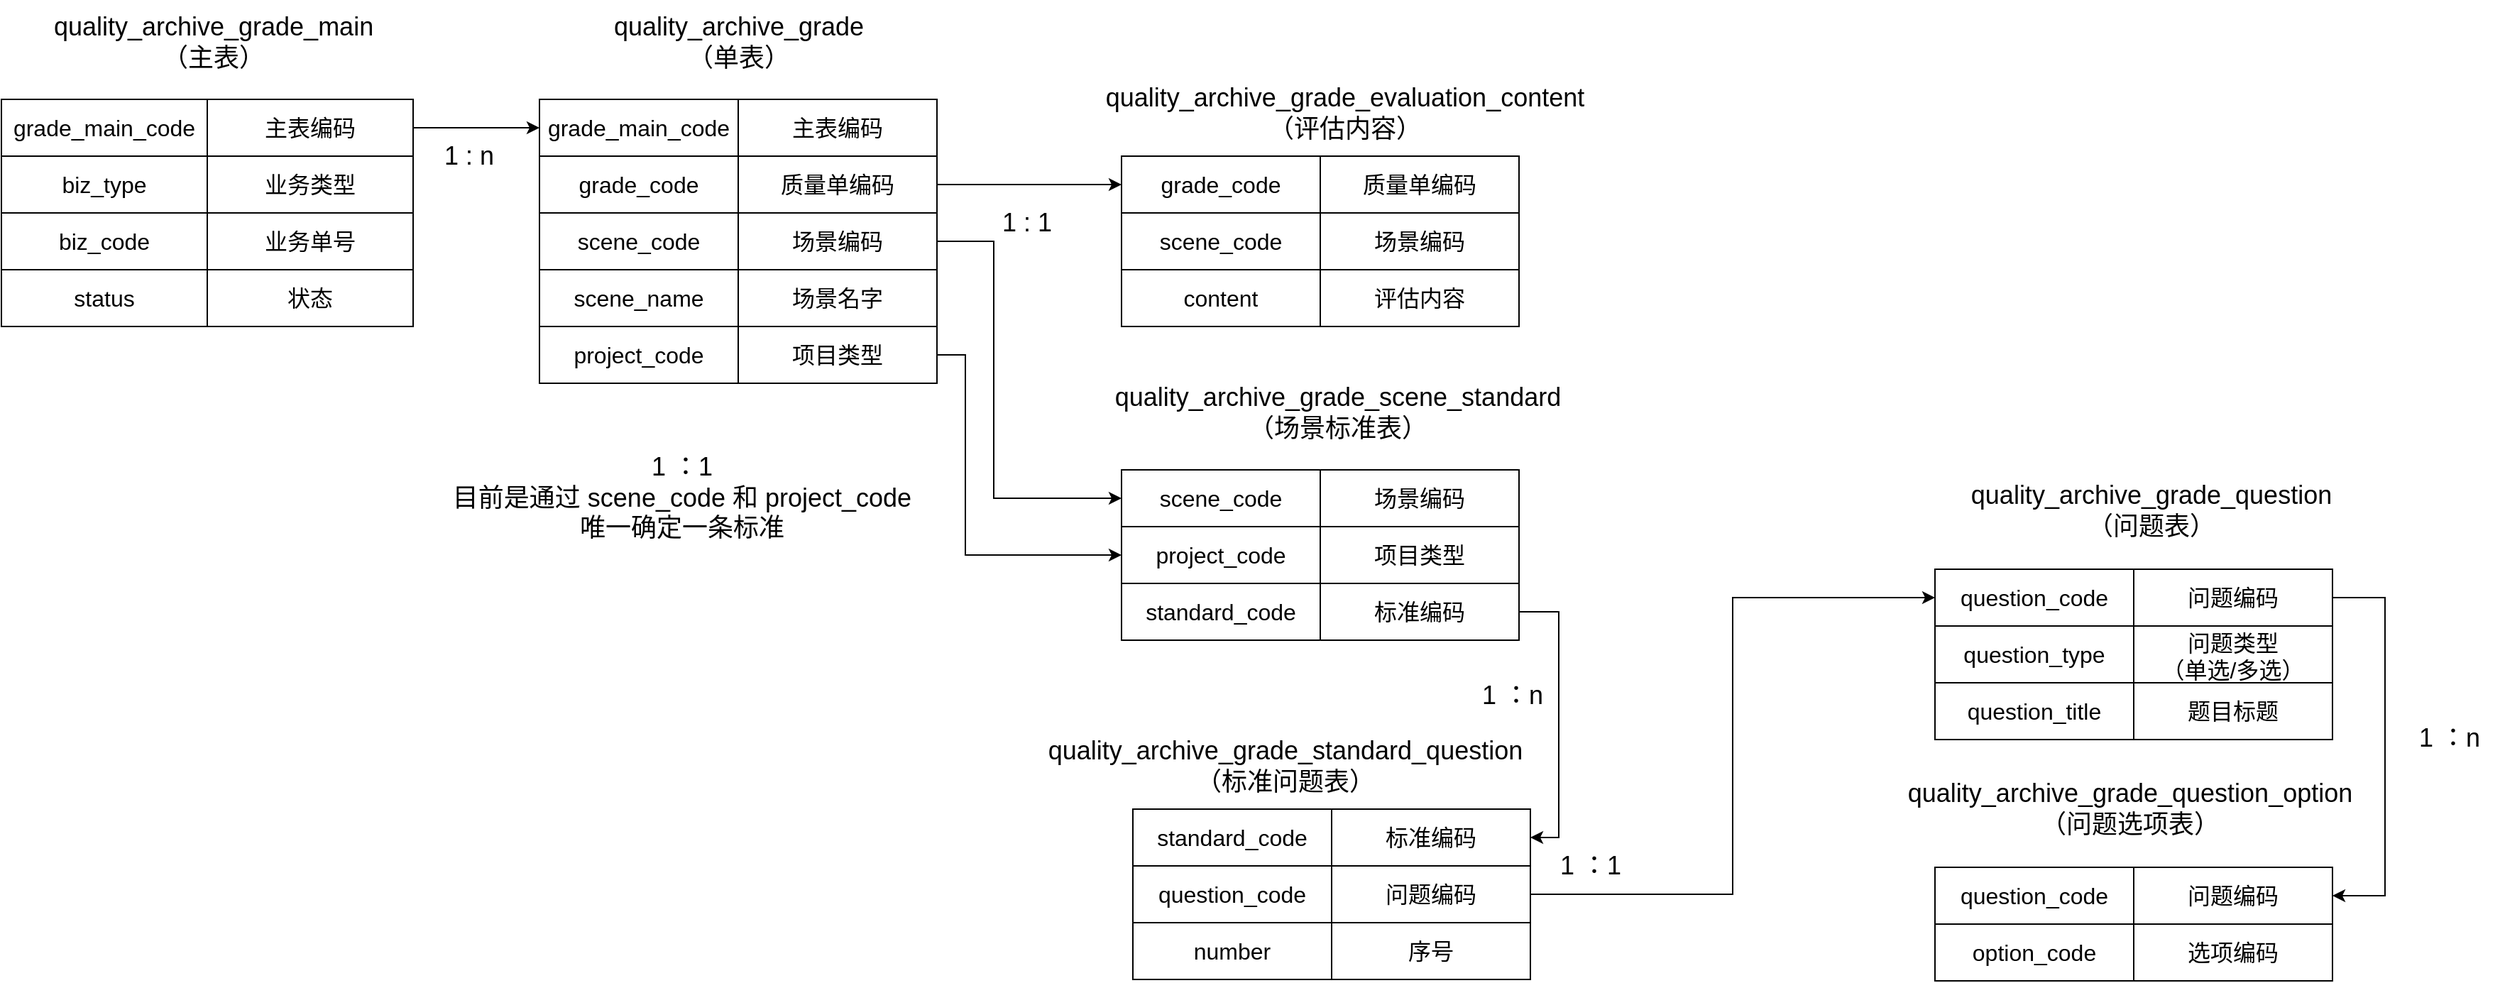 <mxfile version="20.8.10" type="device"><diagram name="第 1 页" id="AKcR3focWjcVz_Kt-19M"><mxGraphModel dx="1434" dy="854" grid="1" gridSize="10" guides="1" tooltips="1" connect="1" arrows="1" fold="1" page="1" pageScale="1" pageWidth="48000" pageHeight="36000" math="0" shadow="0"><root><mxCell id="0"/><mxCell id="1" parent="0"/><mxCell id="eqbwW1ZDuN7rQGGYRIet-16" value="" style="shape=table;startSize=0;container=1;collapsible=0;childLayout=tableLayout;fontSize=16;" parent="1" vertex="1"><mxGeometry x="141" y="340" width="290" height="160" as="geometry"/></mxCell><mxCell id="eqbwW1ZDuN7rQGGYRIet-44" style="shape=tableRow;horizontal=0;startSize=0;swimlaneHead=0;swimlaneBody=0;strokeColor=inherit;top=0;left=0;bottom=0;right=0;collapsible=0;dropTarget=0;fillColor=none;points=[[0,0.5],[1,0.5]];portConstraint=eastwest;fontSize=16;" parent="eqbwW1ZDuN7rQGGYRIet-16" vertex="1"><mxGeometry width="290" height="40" as="geometry"/></mxCell><mxCell id="eqbwW1ZDuN7rQGGYRIet-45" value="grade_main_code" style="shape=partialRectangle;html=1;whiteSpace=wrap;connectable=0;strokeColor=inherit;overflow=hidden;fillColor=none;top=0;left=0;bottom=0;right=0;pointerEvents=1;fontSize=16;" parent="eqbwW1ZDuN7rQGGYRIet-44" vertex="1"><mxGeometry width="145" height="40" as="geometry"><mxRectangle width="145" height="40" as="alternateBounds"/></mxGeometry></mxCell><mxCell id="eqbwW1ZDuN7rQGGYRIet-46" value="主表编码" style="shape=partialRectangle;html=1;whiteSpace=wrap;connectable=0;strokeColor=inherit;overflow=hidden;fillColor=none;top=0;left=0;bottom=0;right=0;pointerEvents=1;fontSize=16;" parent="eqbwW1ZDuN7rQGGYRIet-44" vertex="1"><mxGeometry x="145" width="145" height="40" as="geometry"><mxRectangle width="145" height="40" as="alternateBounds"/></mxGeometry></mxCell><mxCell id="eqbwW1ZDuN7rQGGYRIet-17" value="" style="shape=tableRow;horizontal=0;startSize=0;swimlaneHead=0;swimlaneBody=0;strokeColor=inherit;top=0;left=0;bottom=0;right=0;collapsible=0;dropTarget=0;fillColor=none;points=[[0,0.5],[1,0.5]];portConstraint=eastwest;fontSize=16;" parent="eqbwW1ZDuN7rQGGYRIet-16" vertex="1"><mxGeometry y="40" width="290" height="40" as="geometry"/></mxCell><mxCell id="eqbwW1ZDuN7rQGGYRIet-18" value="biz_type" style="shape=partialRectangle;html=1;whiteSpace=wrap;connectable=0;strokeColor=inherit;overflow=hidden;fillColor=none;top=0;left=0;bottom=0;right=0;pointerEvents=1;fontSize=16;" parent="eqbwW1ZDuN7rQGGYRIet-17" vertex="1"><mxGeometry width="145" height="40" as="geometry"><mxRectangle width="145" height="40" as="alternateBounds"/></mxGeometry></mxCell><mxCell id="eqbwW1ZDuN7rQGGYRIet-19" value="业务类型" style="shape=partialRectangle;html=1;whiteSpace=wrap;connectable=0;strokeColor=inherit;overflow=hidden;fillColor=none;top=0;left=0;bottom=0;right=0;pointerEvents=1;fontSize=16;" parent="eqbwW1ZDuN7rQGGYRIet-17" vertex="1"><mxGeometry x="145" width="145" height="40" as="geometry"><mxRectangle width="145" height="40" as="alternateBounds"/></mxGeometry></mxCell><mxCell id="eqbwW1ZDuN7rQGGYRIet-21" value="" style="shape=tableRow;horizontal=0;startSize=0;swimlaneHead=0;swimlaneBody=0;strokeColor=inherit;top=0;left=0;bottom=0;right=0;collapsible=0;dropTarget=0;fillColor=none;points=[[0,0.5],[1,0.5]];portConstraint=eastwest;fontSize=16;" parent="eqbwW1ZDuN7rQGGYRIet-16" vertex="1"><mxGeometry y="80" width="290" height="40" as="geometry"/></mxCell><mxCell id="eqbwW1ZDuN7rQGGYRIet-22" value="biz_code" style="shape=partialRectangle;html=1;whiteSpace=wrap;connectable=0;strokeColor=inherit;overflow=hidden;fillColor=none;top=0;left=0;bottom=0;right=0;pointerEvents=1;fontSize=16;" parent="eqbwW1ZDuN7rQGGYRIet-21" vertex="1"><mxGeometry width="145" height="40" as="geometry"><mxRectangle width="145" height="40" as="alternateBounds"/></mxGeometry></mxCell><mxCell id="eqbwW1ZDuN7rQGGYRIet-23" value="业务单号" style="shape=partialRectangle;html=1;whiteSpace=wrap;connectable=0;strokeColor=inherit;overflow=hidden;fillColor=none;top=0;left=0;bottom=0;right=0;pointerEvents=1;fontSize=16;" parent="eqbwW1ZDuN7rQGGYRIet-21" vertex="1"><mxGeometry x="145" width="145" height="40" as="geometry"><mxRectangle width="145" height="40" as="alternateBounds"/></mxGeometry></mxCell><mxCell id="jyqsg-wI0JkYc8SH5FVf-1" style="shape=tableRow;horizontal=0;startSize=0;swimlaneHead=0;swimlaneBody=0;strokeColor=inherit;top=0;left=0;bottom=0;right=0;collapsible=0;dropTarget=0;fillColor=none;points=[[0,0.5],[1,0.5]];portConstraint=eastwest;fontSize=16;" parent="eqbwW1ZDuN7rQGGYRIet-16" vertex="1"><mxGeometry y="120" width="290" height="40" as="geometry"/></mxCell><mxCell id="jyqsg-wI0JkYc8SH5FVf-2" value="status" style="shape=partialRectangle;html=1;whiteSpace=wrap;connectable=0;strokeColor=inherit;overflow=hidden;fillColor=none;top=0;left=0;bottom=0;right=0;pointerEvents=1;fontSize=16;" parent="jyqsg-wI0JkYc8SH5FVf-1" vertex="1"><mxGeometry width="145" height="40" as="geometry"><mxRectangle width="145" height="40" as="alternateBounds"/></mxGeometry></mxCell><mxCell id="jyqsg-wI0JkYc8SH5FVf-3" value="状态" style="shape=partialRectangle;html=1;whiteSpace=wrap;connectable=0;strokeColor=inherit;overflow=hidden;fillColor=none;top=0;left=0;bottom=0;right=0;pointerEvents=1;fontSize=16;" parent="jyqsg-wI0JkYc8SH5FVf-1" vertex="1"><mxGeometry x="145" width="145" height="40" as="geometry"><mxRectangle width="145" height="40" as="alternateBounds"/></mxGeometry></mxCell><mxCell id="eqbwW1ZDuN7rQGGYRIet-29" value="&lt;font style=&quot;font-size: 18px;&quot;&gt;quality_archive_grade_main&lt;br&gt;（主表）&lt;/font&gt;" style="text;html=1;align=center;verticalAlign=middle;resizable=0;points=[];autosize=1;strokeColor=none;fillColor=none;" parent="1" vertex="1"><mxGeometry x="165" y="270" width="250" height="60" as="geometry"/></mxCell><mxCell id="eqbwW1ZDuN7rQGGYRIet-30" value="" style="shape=table;startSize=0;container=1;collapsible=0;childLayout=tableLayout;fontSize=16;" parent="1" vertex="1"><mxGeometry x="520" y="340" width="280" height="200" as="geometry"/></mxCell><mxCell id="eqbwW1ZDuN7rQGGYRIet-41" style="shape=tableRow;horizontal=0;startSize=0;swimlaneHead=0;swimlaneBody=0;strokeColor=inherit;top=0;left=0;bottom=0;right=0;collapsible=0;dropTarget=0;fillColor=none;points=[[0,0.5],[1,0.5]];portConstraint=eastwest;fontSize=16;" parent="eqbwW1ZDuN7rQGGYRIet-30" vertex="1"><mxGeometry width="280" height="40" as="geometry"/></mxCell><mxCell id="eqbwW1ZDuN7rQGGYRIet-42" value="grade_main_code" style="shape=partialRectangle;html=1;whiteSpace=wrap;connectable=0;strokeColor=inherit;overflow=hidden;fillColor=none;top=0;left=0;bottom=0;right=0;pointerEvents=1;fontSize=16;" parent="eqbwW1ZDuN7rQGGYRIet-41" vertex="1"><mxGeometry width="140" height="40" as="geometry"><mxRectangle width="140" height="40" as="alternateBounds"/></mxGeometry></mxCell><mxCell id="eqbwW1ZDuN7rQGGYRIet-43" value="主表编码" style="shape=partialRectangle;html=1;whiteSpace=wrap;connectable=0;strokeColor=inherit;overflow=hidden;fillColor=none;top=0;left=0;bottom=0;right=0;pointerEvents=1;fontSize=16;" parent="eqbwW1ZDuN7rQGGYRIet-41" vertex="1"><mxGeometry x="140" width="140" height="40" as="geometry"><mxRectangle width="140" height="40" as="alternateBounds"/></mxGeometry></mxCell><mxCell id="eqbwW1ZDuN7rQGGYRIet-62" style="shape=tableRow;horizontal=0;startSize=0;swimlaneHead=0;swimlaneBody=0;strokeColor=inherit;top=0;left=0;bottom=0;right=0;collapsible=0;dropTarget=0;fillColor=none;points=[[0,0.5],[1,0.5]];portConstraint=eastwest;fontSize=16;" parent="eqbwW1ZDuN7rQGGYRIet-30" vertex="1"><mxGeometry y="40" width="280" height="40" as="geometry"/></mxCell><mxCell id="eqbwW1ZDuN7rQGGYRIet-63" value="grade_code" style="shape=partialRectangle;html=1;whiteSpace=wrap;connectable=0;strokeColor=inherit;overflow=hidden;fillColor=none;top=0;left=0;bottom=0;right=0;pointerEvents=1;fontSize=16;" parent="eqbwW1ZDuN7rQGGYRIet-62" vertex="1"><mxGeometry width="140" height="40" as="geometry"><mxRectangle width="140" height="40" as="alternateBounds"/></mxGeometry></mxCell><mxCell id="eqbwW1ZDuN7rQGGYRIet-64" value="质量单编码" style="shape=partialRectangle;html=1;whiteSpace=wrap;connectable=0;strokeColor=inherit;overflow=hidden;fillColor=none;top=0;left=0;bottom=0;right=0;pointerEvents=1;fontSize=16;" parent="eqbwW1ZDuN7rQGGYRIet-62" vertex="1"><mxGeometry x="140" width="140" height="40" as="geometry"><mxRectangle width="140" height="40" as="alternateBounds"/></mxGeometry></mxCell><mxCell id="eqbwW1ZDuN7rQGGYRIet-31" value="" style="shape=tableRow;horizontal=0;startSize=0;swimlaneHead=0;swimlaneBody=0;strokeColor=inherit;top=0;left=0;bottom=0;right=0;collapsible=0;dropTarget=0;fillColor=none;points=[[0,0.5],[1,0.5]];portConstraint=eastwest;fontSize=16;" parent="eqbwW1ZDuN7rQGGYRIet-30" vertex="1"><mxGeometry y="80" width="280" height="40" as="geometry"/></mxCell><mxCell id="eqbwW1ZDuN7rQGGYRIet-32" value="scene_code" style="shape=partialRectangle;html=1;whiteSpace=wrap;connectable=0;strokeColor=inherit;overflow=hidden;fillColor=none;top=0;left=0;bottom=0;right=0;pointerEvents=1;fontSize=16;" parent="eqbwW1ZDuN7rQGGYRIet-31" vertex="1"><mxGeometry width="140" height="40" as="geometry"><mxRectangle width="140" height="40" as="alternateBounds"/></mxGeometry></mxCell><mxCell id="eqbwW1ZDuN7rQGGYRIet-33" value="场景编码" style="shape=partialRectangle;html=1;whiteSpace=wrap;connectable=0;strokeColor=inherit;overflow=hidden;fillColor=none;top=0;left=0;bottom=0;right=0;pointerEvents=1;fontSize=16;" parent="eqbwW1ZDuN7rQGGYRIet-31" vertex="1"><mxGeometry x="140" width="140" height="40" as="geometry"><mxRectangle width="140" height="40" as="alternateBounds"/></mxGeometry></mxCell><mxCell id="jyqsg-wI0JkYc8SH5FVf-5" style="shape=tableRow;horizontal=0;startSize=0;swimlaneHead=0;swimlaneBody=0;strokeColor=inherit;top=0;left=0;bottom=0;right=0;collapsible=0;dropTarget=0;fillColor=none;points=[[0,0.5],[1,0.5]];portConstraint=eastwest;fontSize=16;" parent="eqbwW1ZDuN7rQGGYRIet-30" vertex="1"><mxGeometry y="120" width="280" height="40" as="geometry"/></mxCell><mxCell id="jyqsg-wI0JkYc8SH5FVf-6" value="scene_name" style="shape=partialRectangle;html=1;whiteSpace=wrap;connectable=0;strokeColor=inherit;overflow=hidden;fillColor=none;top=0;left=0;bottom=0;right=0;pointerEvents=1;fontSize=16;" parent="jyqsg-wI0JkYc8SH5FVf-5" vertex="1"><mxGeometry width="140" height="40" as="geometry"><mxRectangle width="140" height="40" as="alternateBounds"/></mxGeometry></mxCell><mxCell id="jyqsg-wI0JkYc8SH5FVf-7" value="场景名字" style="shape=partialRectangle;html=1;whiteSpace=wrap;connectable=0;strokeColor=inherit;overflow=hidden;fillColor=none;top=0;left=0;bottom=0;right=0;pointerEvents=1;fontSize=16;" parent="jyqsg-wI0JkYc8SH5FVf-5" vertex="1"><mxGeometry x="140" width="140" height="40" as="geometry"><mxRectangle width="140" height="40" as="alternateBounds"/></mxGeometry></mxCell><mxCell id="XVPuSD7MzBp56P1Y4wu3-1" style="shape=tableRow;horizontal=0;startSize=0;swimlaneHead=0;swimlaneBody=0;strokeColor=inherit;top=0;left=0;bottom=0;right=0;collapsible=0;dropTarget=0;fillColor=none;points=[[0,0.5],[1,0.5]];portConstraint=eastwest;fontSize=16;" parent="eqbwW1ZDuN7rQGGYRIet-30" vertex="1"><mxGeometry y="160" width="280" height="40" as="geometry"/></mxCell><mxCell id="XVPuSD7MzBp56P1Y4wu3-2" value="project_code" style="shape=partialRectangle;html=1;whiteSpace=wrap;connectable=0;strokeColor=inherit;overflow=hidden;fillColor=none;top=0;left=0;bottom=0;right=0;pointerEvents=1;fontSize=16;" parent="XVPuSD7MzBp56P1Y4wu3-1" vertex="1"><mxGeometry width="140" height="40" as="geometry"><mxRectangle width="140" height="40" as="alternateBounds"/></mxGeometry></mxCell><mxCell id="XVPuSD7MzBp56P1Y4wu3-3" value="项目类型" style="shape=partialRectangle;html=1;whiteSpace=wrap;connectable=0;strokeColor=inherit;overflow=hidden;fillColor=none;top=0;left=0;bottom=0;right=0;pointerEvents=1;fontSize=16;" parent="XVPuSD7MzBp56P1Y4wu3-1" vertex="1"><mxGeometry x="140" width="140" height="40" as="geometry"><mxRectangle width="140" height="40" as="alternateBounds"/></mxGeometry></mxCell><mxCell id="eqbwW1ZDuN7rQGGYRIet-40" value="quality_archive_grade&lt;br&gt;（单表）" style="text;html=1;align=center;verticalAlign=middle;resizable=0;points=[];autosize=1;strokeColor=none;fillColor=none;fontSize=18;" parent="1" vertex="1"><mxGeometry x="560" y="270" width="200" height="60" as="geometry"/></mxCell><mxCell id="eqbwW1ZDuN7rQGGYRIet-47" value="" style="shape=table;startSize=0;container=1;collapsible=0;childLayout=tableLayout;fontSize=16;" parent="1" vertex="1"><mxGeometry x="930" y="380" width="280" height="120" as="geometry"/></mxCell><mxCell id="eqbwW1ZDuN7rQGGYRIet-48" style="shape=tableRow;horizontal=0;startSize=0;swimlaneHead=0;swimlaneBody=0;strokeColor=inherit;top=0;left=0;bottom=0;right=0;collapsible=0;dropTarget=0;fillColor=none;points=[[0,0.5],[1,0.5]];portConstraint=eastwest;fontSize=16;" parent="eqbwW1ZDuN7rQGGYRIet-47" vertex="1"><mxGeometry width="280" height="40" as="geometry"/></mxCell><mxCell id="eqbwW1ZDuN7rQGGYRIet-49" value="grade_code" style="shape=partialRectangle;html=1;whiteSpace=wrap;connectable=0;strokeColor=inherit;overflow=hidden;fillColor=none;top=0;left=0;bottom=0;right=0;pointerEvents=1;fontSize=16;" parent="eqbwW1ZDuN7rQGGYRIet-48" vertex="1"><mxGeometry width="140" height="40" as="geometry"><mxRectangle width="140" height="40" as="alternateBounds"/></mxGeometry></mxCell><mxCell id="eqbwW1ZDuN7rQGGYRIet-50" value="质量单编码" style="shape=partialRectangle;html=1;whiteSpace=wrap;connectable=0;strokeColor=inherit;overflow=hidden;fillColor=none;top=0;left=0;bottom=0;right=0;pointerEvents=1;fontSize=16;" parent="eqbwW1ZDuN7rQGGYRIet-48" vertex="1"><mxGeometry x="140" width="140" height="40" as="geometry"><mxRectangle width="140" height="40" as="alternateBounds"/></mxGeometry></mxCell><mxCell id="eqbwW1ZDuN7rQGGYRIet-51" value="" style="shape=tableRow;horizontal=0;startSize=0;swimlaneHead=0;swimlaneBody=0;strokeColor=inherit;top=0;left=0;bottom=0;right=0;collapsible=0;dropTarget=0;fillColor=none;points=[[0,0.5],[1,0.5]];portConstraint=eastwest;fontSize=16;" parent="eqbwW1ZDuN7rQGGYRIet-47" vertex="1"><mxGeometry y="40" width="280" height="40" as="geometry"/></mxCell><mxCell id="eqbwW1ZDuN7rQGGYRIet-52" value="scene_code" style="shape=partialRectangle;html=1;whiteSpace=wrap;connectable=0;strokeColor=inherit;overflow=hidden;fillColor=none;top=0;left=0;bottom=0;right=0;pointerEvents=1;fontSize=16;" parent="eqbwW1ZDuN7rQGGYRIet-51" vertex="1"><mxGeometry width="140" height="40" as="geometry"><mxRectangle width="140" height="40" as="alternateBounds"/></mxGeometry></mxCell><mxCell id="eqbwW1ZDuN7rQGGYRIet-53" value="场景编码" style="shape=partialRectangle;html=1;whiteSpace=wrap;connectable=0;strokeColor=inherit;overflow=hidden;fillColor=none;top=0;left=0;bottom=0;right=0;pointerEvents=1;fontSize=16;" parent="eqbwW1ZDuN7rQGGYRIet-51" vertex="1"><mxGeometry x="140" width="140" height="40" as="geometry"><mxRectangle width="140" height="40" as="alternateBounds"/></mxGeometry></mxCell><mxCell id="XVPuSD7MzBp56P1Y4wu3-42" style="shape=tableRow;horizontal=0;startSize=0;swimlaneHead=0;swimlaneBody=0;strokeColor=inherit;top=0;left=0;bottom=0;right=0;collapsible=0;dropTarget=0;fillColor=none;points=[[0,0.5],[1,0.5]];portConstraint=eastwest;fontSize=16;" parent="eqbwW1ZDuN7rQGGYRIet-47" vertex="1"><mxGeometry y="80" width="280" height="40" as="geometry"/></mxCell><mxCell id="XVPuSD7MzBp56P1Y4wu3-43" value="content" style="shape=partialRectangle;html=1;whiteSpace=wrap;connectable=0;strokeColor=inherit;overflow=hidden;fillColor=none;top=0;left=0;bottom=0;right=0;pointerEvents=1;fontSize=16;" parent="XVPuSD7MzBp56P1Y4wu3-42" vertex="1"><mxGeometry width="140" height="40" as="geometry"><mxRectangle width="140" height="40" as="alternateBounds"/></mxGeometry></mxCell><mxCell id="XVPuSD7MzBp56P1Y4wu3-44" value="评估内容" style="shape=partialRectangle;html=1;whiteSpace=wrap;connectable=0;strokeColor=inherit;overflow=hidden;fillColor=none;top=0;left=0;bottom=0;right=0;pointerEvents=1;fontSize=16;" parent="XVPuSD7MzBp56P1Y4wu3-42" vertex="1"><mxGeometry x="140" width="140" height="40" as="geometry"><mxRectangle width="140" height="40" as="alternateBounds"/></mxGeometry></mxCell><mxCell id="eqbwW1ZDuN7rQGGYRIet-57" value="quality_archive_grade_evaluation_content&lt;br&gt;（评估内容）" style="text;html=1;align=center;verticalAlign=middle;resizable=0;points=[];autosize=1;strokeColor=none;fillColor=none;fontSize=18;" parent="1" vertex="1"><mxGeometry x="907" y="320" width="360" height="60" as="geometry"/></mxCell><mxCell id="eqbwW1ZDuN7rQGGYRIet-58" style="edgeStyle=orthogonalEdgeStyle;rounded=0;orthogonalLoop=1;jettySize=auto;html=1;exitX=1;exitY=0.5;exitDx=0;exitDy=0;entryX=0;entryY=0.5;entryDx=0;entryDy=0;fontSize=18;" parent="1" source="eqbwW1ZDuN7rQGGYRIet-44" target="eqbwW1ZDuN7rQGGYRIet-41" edge="1"><mxGeometry relative="1" as="geometry"/></mxCell><mxCell id="RUBY-tN9cT0nObqH8_Vi-1" style="edgeStyle=orthogonalEdgeStyle;rounded=0;orthogonalLoop=1;jettySize=auto;html=1;exitX=1;exitY=0.5;exitDx=0;exitDy=0;" parent="1" source="eqbwW1ZDuN7rQGGYRIet-62" target="eqbwW1ZDuN7rQGGYRIet-48" edge="1"><mxGeometry relative="1" as="geometry"/></mxCell><mxCell id="RUBY-tN9cT0nObqH8_Vi-2" value="&lt;font style=&quot;font-size: 18px;&quot;&gt;1 : n&lt;/font&gt;" style="text;html=1;align=center;verticalAlign=middle;resizable=0;points=[];autosize=1;strokeColor=none;fillColor=none;" parent="1" vertex="1"><mxGeometry x="440" y="360" width="60" height="40" as="geometry"/></mxCell><mxCell id="RUBY-tN9cT0nObqH8_Vi-3" value="&lt;font style=&quot;font-size: 18px;&quot;&gt;1 : 1&lt;/font&gt;" style="text;html=1;align=center;verticalAlign=middle;resizable=0;points=[];autosize=1;strokeColor=none;fillColor=none;" parent="1" vertex="1"><mxGeometry x="833" y="407" width="60" height="40" as="geometry"/></mxCell><mxCell id="XVPuSD7MzBp56P1Y4wu3-4" value="quality_archive_grade_scene_standard&lt;br&gt;（场景标准表）" style="text;html=1;align=center;verticalAlign=middle;resizable=0;points=[];autosize=1;strokeColor=none;fillColor=none;fontSize=18;" parent="1" vertex="1"><mxGeometry x="912" y="531" width="340" height="60" as="geometry"/></mxCell><mxCell id="XVPuSD7MzBp56P1Y4wu3-5" value="" style="shape=table;startSize=0;container=1;collapsible=0;childLayout=tableLayout;fontSize=16;" parent="1" vertex="1"><mxGeometry x="930" y="601" width="280" height="120" as="geometry"/></mxCell><mxCell id="XVPuSD7MzBp56P1Y4wu3-6" style="shape=tableRow;horizontal=0;startSize=0;swimlaneHead=0;swimlaneBody=0;strokeColor=inherit;top=0;left=0;bottom=0;right=0;collapsible=0;dropTarget=0;fillColor=none;points=[[0,0.5],[1,0.5]];portConstraint=eastwest;fontSize=16;" parent="XVPuSD7MzBp56P1Y4wu3-5" vertex="1"><mxGeometry width="280" height="40" as="geometry"/></mxCell><mxCell id="XVPuSD7MzBp56P1Y4wu3-7" value="scene_code" style="shape=partialRectangle;html=1;whiteSpace=wrap;connectable=0;strokeColor=inherit;overflow=hidden;fillColor=none;top=0;left=0;bottom=0;right=0;pointerEvents=1;fontSize=16;" parent="XVPuSD7MzBp56P1Y4wu3-6" vertex="1"><mxGeometry width="140" height="40" as="geometry"><mxRectangle width="140" height="40" as="alternateBounds"/></mxGeometry></mxCell><mxCell id="XVPuSD7MzBp56P1Y4wu3-8" value="场景编码" style="shape=partialRectangle;html=1;whiteSpace=wrap;connectable=0;strokeColor=inherit;overflow=hidden;fillColor=none;top=0;left=0;bottom=0;right=0;pointerEvents=1;fontSize=16;" parent="XVPuSD7MzBp56P1Y4wu3-6" vertex="1"><mxGeometry x="140" width="140" height="40" as="geometry"><mxRectangle width="140" height="40" as="alternateBounds"/></mxGeometry></mxCell><mxCell id="XVPuSD7MzBp56P1Y4wu3-9" value="" style="shape=tableRow;horizontal=0;startSize=0;swimlaneHead=0;swimlaneBody=0;strokeColor=inherit;top=0;left=0;bottom=0;right=0;collapsible=0;dropTarget=0;fillColor=none;points=[[0,0.5],[1,0.5]];portConstraint=eastwest;fontSize=16;" parent="XVPuSD7MzBp56P1Y4wu3-5" vertex="1"><mxGeometry y="40" width="280" height="40" as="geometry"/></mxCell><mxCell id="XVPuSD7MzBp56P1Y4wu3-10" value="project_code" style="shape=partialRectangle;html=1;whiteSpace=wrap;connectable=0;strokeColor=inherit;overflow=hidden;fillColor=none;top=0;left=0;bottom=0;right=0;pointerEvents=1;fontSize=16;" parent="XVPuSD7MzBp56P1Y4wu3-9" vertex="1"><mxGeometry width="140" height="40" as="geometry"><mxRectangle width="140" height="40" as="alternateBounds"/></mxGeometry></mxCell><mxCell id="XVPuSD7MzBp56P1Y4wu3-11" value="项目类型" style="shape=partialRectangle;html=1;whiteSpace=wrap;connectable=0;strokeColor=inherit;overflow=hidden;fillColor=none;top=0;left=0;bottom=0;right=0;pointerEvents=1;fontSize=16;" parent="XVPuSD7MzBp56P1Y4wu3-9" vertex="1"><mxGeometry x="140" width="140" height="40" as="geometry"><mxRectangle width="140" height="40" as="alternateBounds"/></mxGeometry></mxCell><mxCell id="XVPuSD7MzBp56P1Y4wu3-12" style="shape=tableRow;horizontal=0;startSize=0;swimlaneHead=0;swimlaneBody=0;strokeColor=inherit;top=0;left=0;bottom=0;right=0;collapsible=0;dropTarget=0;fillColor=none;points=[[0,0.5],[1,0.5]];portConstraint=eastwest;fontSize=16;" parent="XVPuSD7MzBp56P1Y4wu3-5" vertex="1"><mxGeometry y="80" width="280" height="40" as="geometry"/></mxCell><mxCell id="XVPuSD7MzBp56P1Y4wu3-13" value="standard_code" style="shape=partialRectangle;html=1;whiteSpace=wrap;connectable=0;strokeColor=inherit;overflow=hidden;fillColor=none;top=0;left=0;bottom=0;right=0;pointerEvents=1;fontSize=16;" parent="XVPuSD7MzBp56P1Y4wu3-12" vertex="1"><mxGeometry width="140" height="40" as="geometry"><mxRectangle width="140" height="40" as="alternateBounds"/></mxGeometry></mxCell><mxCell id="XVPuSD7MzBp56P1Y4wu3-14" value="标准编码" style="shape=partialRectangle;html=1;whiteSpace=wrap;connectable=0;strokeColor=inherit;overflow=hidden;fillColor=none;top=0;left=0;bottom=0;right=0;pointerEvents=1;fontSize=16;" parent="XVPuSD7MzBp56P1Y4wu3-12" vertex="1"><mxGeometry x="140" width="140" height="40" as="geometry"><mxRectangle width="140" height="40" as="alternateBounds"/></mxGeometry></mxCell><mxCell id="XVPuSD7MzBp56P1Y4wu3-15" value="quality_archive_grade_standard_question&lt;br&gt;（标准问题表）" style="text;html=1;align=center;verticalAlign=middle;resizable=0;points=[];autosize=1;strokeColor=none;fillColor=none;fontSize=18;" parent="1" vertex="1"><mxGeometry x="865" y="780" width="360" height="60" as="geometry"/></mxCell><mxCell id="XVPuSD7MzBp56P1Y4wu3-16" value="" style="shape=table;startSize=0;container=1;collapsible=0;childLayout=tableLayout;fontSize=16;" parent="1" vertex="1"><mxGeometry x="938" y="840" width="280" height="120" as="geometry"/></mxCell><mxCell id="XVPuSD7MzBp56P1Y4wu3-17" style="shape=tableRow;horizontal=0;startSize=0;swimlaneHead=0;swimlaneBody=0;strokeColor=inherit;top=0;left=0;bottom=0;right=0;collapsible=0;dropTarget=0;fillColor=none;points=[[0,0.5],[1,0.5]];portConstraint=eastwest;fontSize=16;" parent="XVPuSD7MzBp56P1Y4wu3-16" vertex="1"><mxGeometry width="280" height="40" as="geometry"/></mxCell><mxCell id="XVPuSD7MzBp56P1Y4wu3-18" value="standard_code" style="shape=partialRectangle;html=1;whiteSpace=wrap;connectable=0;strokeColor=inherit;overflow=hidden;fillColor=none;top=0;left=0;bottom=0;right=0;pointerEvents=1;fontSize=16;" parent="XVPuSD7MzBp56P1Y4wu3-17" vertex="1"><mxGeometry width="140" height="40" as="geometry"><mxRectangle width="140" height="40" as="alternateBounds"/></mxGeometry></mxCell><mxCell id="XVPuSD7MzBp56P1Y4wu3-19" value="标准编码" style="shape=partialRectangle;html=1;whiteSpace=wrap;connectable=0;strokeColor=inherit;overflow=hidden;fillColor=none;top=0;left=0;bottom=0;right=0;pointerEvents=1;fontSize=16;" parent="XVPuSD7MzBp56P1Y4wu3-17" vertex="1"><mxGeometry x="140" width="140" height="40" as="geometry"><mxRectangle width="140" height="40" as="alternateBounds"/></mxGeometry></mxCell><mxCell id="XVPuSD7MzBp56P1Y4wu3-20" value="" style="shape=tableRow;horizontal=0;startSize=0;swimlaneHead=0;swimlaneBody=0;strokeColor=inherit;top=0;left=0;bottom=0;right=0;collapsible=0;dropTarget=0;fillColor=none;points=[[0,0.5],[1,0.5]];portConstraint=eastwest;fontSize=16;" parent="XVPuSD7MzBp56P1Y4wu3-16" vertex="1"><mxGeometry y="40" width="280" height="40" as="geometry"/></mxCell><mxCell id="XVPuSD7MzBp56P1Y4wu3-21" value="question_code" style="shape=partialRectangle;html=1;whiteSpace=wrap;connectable=0;strokeColor=inherit;overflow=hidden;fillColor=none;top=0;left=0;bottom=0;right=0;pointerEvents=1;fontSize=16;" parent="XVPuSD7MzBp56P1Y4wu3-20" vertex="1"><mxGeometry width="140" height="40" as="geometry"><mxRectangle width="140" height="40" as="alternateBounds"/></mxGeometry></mxCell><mxCell id="XVPuSD7MzBp56P1Y4wu3-22" value="问题编码" style="shape=partialRectangle;html=1;whiteSpace=wrap;connectable=0;strokeColor=inherit;overflow=hidden;fillColor=none;top=0;left=0;bottom=0;right=0;pointerEvents=1;fontSize=16;" parent="XVPuSD7MzBp56P1Y4wu3-20" vertex="1"><mxGeometry x="140" width="140" height="40" as="geometry"><mxRectangle width="140" height="40" as="alternateBounds"/></mxGeometry></mxCell><mxCell id="XVPuSD7MzBp56P1Y4wu3-23" style="shape=tableRow;horizontal=0;startSize=0;swimlaneHead=0;swimlaneBody=0;strokeColor=inherit;top=0;left=0;bottom=0;right=0;collapsible=0;dropTarget=0;fillColor=none;points=[[0,0.5],[1,0.5]];portConstraint=eastwest;fontSize=16;" parent="XVPuSD7MzBp56P1Y4wu3-16" vertex="1"><mxGeometry y="80" width="280" height="40" as="geometry"/></mxCell><mxCell id="XVPuSD7MzBp56P1Y4wu3-24" value="number" style="shape=partialRectangle;html=1;whiteSpace=wrap;connectable=0;strokeColor=inherit;overflow=hidden;fillColor=none;top=0;left=0;bottom=0;right=0;pointerEvents=1;fontSize=16;" parent="XVPuSD7MzBp56P1Y4wu3-23" vertex="1"><mxGeometry width="140" height="40" as="geometry"><mxRectangle width="140" height="40" as="alternateBounds"/></mxGeometry></mxCell><mxCell id="XVPuSD7MzBp56P1Y4wu3-25" value="序号" style="shape=partialRectangle;html=1;whiteSpace=wrap;connectable=0;strokeColor=inherit;overflow=hidden;fillColor=none;top=0;left=0;bottom=0;right=0;pointerEvents=1;fontSize=16;" parent="XVPuSD7MzBp56P1Y4wu3-23" vertex="1"><mxGeometry x="140" width="140" height="40" as="geometry"><mxRectangle width="140" height="40" as="alternateBounds"/></mxGeometry></mxCell><mxCell id="XVPuSD7MzBp56P1Y4wu3-27" value="&lt;font style=&quot;font-size: 18px;&quot;&gt;1 ：n&lt;/font&gt;" style="text;html=1;align=center;verticalAlign=middle;resizable=0;points=[];autosize=1;strokeColor=none;fillColor=none;" parent="1" vertex="1"><mxGeometry x="1170" y="740" width="70" height="40" as="geometry"/></mxCell><mxCell id="XVPuSD7MzBp56P1Y4wu3-28" value="quality_archive_grade_question&lt;br&gt;（问题表）" style="text;html=1;align=center;verticalAlign=middle;resizable=0;points=[];autosize=1;strokeColor=none;fillColor=none;fontSize=18;" parent="1" vertex="1"><mxGeometry x="1515" y="600" width="280" height="60" as="geometry"/></mxCell><mxCell id="XVPuSD7MzBp56P1Y4wu3-29" value="" style="shape=table;startSize=0;container=1;collapsible=0;childLayout=tableLayout;fontSize=16;" parent="1" vertex="1"><mxGeometry x="1503" y="671" width="280" height="120" as="geometry"/></mxCell><mxCell id="XVPuSD7MzBp56P1Y4wu3-30" style="shape=tableRow;horizontal=0;startSize=0;swimlaneHead=0;swimlaneBody=0;strokeColor=inherit;top=0;left=0;bottom=0;right=0;collapsible=0;dropTarget=0;fillColor=none;points=[[0,0.5],[1,0.5]];portConstraint=eastwest;fontSize=16;" parent="XVPuSD7MzBp56P1Y4wu3-29" vertex="1"><mxGeometry width="280" height="40" as="geometry"/></mxCell><mxCell id="XVPuSD7MzBp56P1Y4wu3-31" value="question_code" style="shape=partialRectangle;html=1;whiteSpace=wrap;connectable=0;strokeColor=inherit;overflow=hidden;fillColor=none;top=0;left=0;bottom=0;right=0;pointerEvents=1;fontSize=16;" parent="XVPuSD7MzBp56P1Y4wu3-30" vertex="1"><mxGeometry width="140" height="40" as="geometry"><mxRectangle width="140" height="40" as="alternateBounds"/></mxGeometry></mxCell><mxCell id="XVPuSD7MzBp56P1Y4wu3-32" value="问题编码" style="shape=partialRectangle;html=1;whiteSpace=wrap;connectable=0;strokeColor=inherit;overflow=hidden;fillColor=none;top=0;left=0;bottom=0;right=0;pointerEvents=1;fontSize=16;" parent="XVPuSD7MzBp56P1Y4wu3-30" vertex="1"><mxGeometry x="140" width="140" height="40" as="geometry"><mxRectangle width="140" height="40" as="alternateBounds"/></mxGeometry></mxCell><mxCell id="XVPuSD7MzBp56P1Y4wu3-33" value="" style="shape=tableRow;horizontal=0;startSize=0;swimlaneHead=0;swimlaneBody=0;strokeColor=inherit;top=0;left=0;bottom=0;right=0;collapsible=0;dropTarget=0;fillColor=none;points=[[0,0.5],[1,0.5]];portConstraint=eastwest;fontSize=16;" parent="XVPuSD7MzBp56P1Y4wu3-29" vertex="1"><mxGeometry y="40" width="280" height="40" as="geometry"/></mxCell><mxCell id="XVPuSD7MzBp56P1Y4wu3-34" value="question_type" style="shape=partialRectangle;html=1;whiteSpace=wrap;connectable=0;strokeColor=inherit;overflow=hidden;fillColor=none;top=0;left=0;bottom=0;right=0;pointerEvents=1;fontSize=16;" parent="XVPuSD7MzBp56P1Y4wu3-33" vertex="1"><mxGeometry width="140" height="40" as="geometry"><mxRectangle width="140" height="40" as="alternateBounds"/></mxGeometry></mxCell><mxCell id="XVPuSD7MzBp56P1Y4wu3-35" value="问题类型&lt;br&gt;（单选/多选）" style="shape=partialRectangle;html=1;whiteSpace=wrap;connectable=0;strokeColor=inherit;overflow=hidden;fillColor=none;top=0;left=0;bottom=0;right=0;pointerEvents=1;fontSize=16;" parent="XVPuSD7MzBp56P1Y4wu3-33" vertex="1"><mxGeometry x="140" width="140" height="40" as="geometry"><mxRectangle width="140" height="40" as="alternateBounds"/></mxGeometry></mxCell><mxCell id="XVPuSD7MzBp56P1Y4wu3-36" style="shape=tableRow;horizontal=0;startSize=0;swimlaneHead=0;swimlaneBody=0;strokeColor=inherit;top=0;left=0;bottom=0;right=0;collapsible=0;dropTarget=0;fillColor=none;points=[[0,0.5],[1,0.5]];portConstraint=eastwest;fontSize=16;" parent="XVPuSD7MzBp56P1Y4wu3-29" vertex="1"><mxGeometry y="80" width="280" height="40" as="geometry"/></mxCell><mxCell id="XVPuSD7MzBp56P1Y4wu3-37" value="question_title" style="shape=partialRectangle;html=1;whiteSpace=wrap;connectable=0;strokeColor=inherit;overflow=hidden;fillColor=none;top=0;left=0;bottom=0;right=0;pointerEvents=1;fontSize=16;" parent="XVPuSD7MzBp56P1Y4wu3-36" vertex="1"><mxGeometry width="140" height="40" as="geometry"><mxRectangle width="140" height="40" as="alternateBounds"/></mxGeometry></mxCell><mxCell id="XVPuSD7MzBp56P1Y4wu3-38" value="题目标题" style="shape=partialRectangle;html=1;whiteSpace=wrap;connectable=0;strokeColor=inherit;overflow=hidden;fillColor=none;top=0;left=0;bottom=0;right=0;pointerEvents=1;fontSize=16;" parent="XVPuSD7MzBp56P1Y4wu3-36" vertex="1"><mxGeometry x="140" width="140" height="40" as="geometry"><mxRectangle width="140" height="40" as="alternateBounds"/></mxGeometry></mxCell><mxCell id="XVPuSD7MzBp56P1Y4wu3-45" style="edgeStyle=orthogonalEdgeStyle;rounded=0;orthogonalLoop=1;jettySize=auto;html=1;exitX=1;exitY=0.5;exitDx=0;exitDy=0;entryX=0;entryY=0.5;entryDx=0;entryDy=0;fontSize=18;" parent="1" source="eqbwW1ZDuN7rQGGYRIet-31" target="XVPuSD7MzBp56P1Y4wu3-6" edge="1"><mxGeometry relative="1" as="geometry"><Array as="points"><mxPoint x="840" y="440"/><mxPoint x="840" y="621"/></Array></mxGeometry></mxCell><mxCell id="XVPuSD7MzBp56P1Y4wu3-46" style="edgeStyle=orthogonalEdgeStyle;rounded=0;orthogonalLoop=1;jettySize=auto;html=1;exitX=1;exitY=0.5;exitDx=0;exitDy=0;entryX=0;entryY=0.5;entryDx=0;entryDy=0;fontSize=18;" parent="1" source="XVPuSD7MzBp56P1Y4wu3-1" target="XVPuSD7MzBp56P1Y4wu3-9" edge="1"><mxGeometry relative="1" as="geometry"><Array as="points"><mxPoint x="820" y="520"/><mxPoint x="820" y="661"/></Array></mxGeometry></mxCell><mxCell id="XVPuSD7MzBp56P1Y4wu3-47" value="1 ：1&lt;br&gt;目前是通过&amp;nbsp;scene_code 和&amp;nbsp;project_code&lt;br&gt;唯一确定一条标准" style="text;html=1;align=center;verticalAlign=middle;resizable=0;points=[];autosize=1;strokeColor=none;fillColor=none;fontSize=18;" parent="1" vertex="1"><mxGeometry x="445" y="581" width="350" height="80" as="geometry"/></mxCell><mxCell id="XVPuSD7MzBp56P1Y4wu3-48" style="edgeStyle=orthogonalEdgeStyle;rounded=0;orthogonalLoop=1;jettySize=auto;html=1;exitX=1;exitY=0.5;exitDx=0;exitDy=0;fontSize=18;" parent="1" source="XVPuSD7MzBp56P1Y4wu3-20" target="XVPuSD7MzBp56P1Y4wu3-30" edge="1"><mxGeometry relative="1" as="geometry"/></mxCell><mxCell id="XVPuSD7MzBp56P1Y4wu3-49" value="1 ：1" style="text;html=1;align=center;verticalAlign=middle;resizable=0;points=[];autosize=1;strokeColor=none;fillColor=none;fontSize=18;" parent="1" vertex="1"><mxGeometry x="1225" y="860" width="70" height="40" as="geometry"/></mxCell><mxCell id="WilXp_Yb6xX15xedYWpA-1" value="quality_archive_grade_question_option &lt;br&gt;（问题选项表）" style="text;html=1;align=center;verticalAlign=middle;resizable=0;points=[];autosize=1;strokeColor=none;fillColor=none;fontSize=18;" vertex="1" parent="1"><mxGeometry x="1470" y="810" width="340" height="60" as="geometry"/></mxCell><mxCell id="WilXp_Yb6xX15xedYWpA-2" value="" style="shape=table;startSize=0;container=1;collapsible=0;childLayout=tableLayout;fontSize=16;" vertex="1" parent="1"><mxGeometry x="1503" y="881" width="280" height="80" as="geometry"/></mxCell><mxCell id="WilXp_Yb6xX15xedYWpA-3" style="shape=tableRow;horizontal=0;startSize=0;swimlaneHead=0;swimlaneBody=0;strokeColor=inherit;top=0;left=0;bottom=0;right=0;collapsible=0;dropTarget=0;fillColor=none;points=[[0,0.5],[1,0.5]];portConstraint=eastwest;fontSize=16;" vertex="1" parent="WilXp_Yb6xX15xedYWpA-2"><mxGeometry width="280" height="40" as="geometry"/></mxCell><mxCell id="WilXp_Yb6xX15xedYWpA-4" value="question_code" style="shape=partialRectangle;html=1;whiteSpace=wrap;connectable=0;strokeColor=inherit;overflow=hidden;fillColor=none;top=0;left=0;bottom=0;right=0;pointerEvents=1;fontSize=16;" vertex="1" parent="WilXp_Yb6xX15xedYWpA-3"><mxGeometry width="140" height="40" as="geometry"><mxRectangle width="140" height="40" as="alternateBounds"/></mxGeometry></mxCell><mxCell id="WilXp_Yb6xX15xedYWpA-5" value="问题编码" style="shape=partialRectangle;html=1;whiteSpace=wrap;connectable=0;strokeColor=inherit;overflow=hidden;fillColor=none;top=0;left=0;bottom=0;right=0;pointerEvents=1;fontSize=16;" vertex="1" parent="WilXp_Yb6xX15xedYWpA-3"><mxGeometry x="140" width="140" height="40" as="geometry"><mxRectangle width="140" height="40" as="alternateBounds"/></mxGeometry></mxCell><mxCell id="WilXp_Yb6xX15xedYWpA-6" value="" style="shape=tableRow;horizontal=0;startSize=0;swimlaneHead=0;swimlaneBody=0;strokeColor=inherit;top=0;left=0;bottom=0;right=0;collapsible=0;dropTarget=0;fillColor=none;points=[[0,0.5],[1,0.5]];portConstraint=eastwest;fontSize=16;" vertex="1" parent="WilXp_Yb6xX15xedYWpA-2"><mxGeometry y="40" width="280" height="40" as="geometry"/></mxCell><mxCell id="WilXp_Yb6xX15xedYWpA-7" value="option_code" style="shape=partialRectangle;html=1;whiteSpace=wrap;connectable=0;strokeColor=inherit;overflow=hidden;fillColor=none;top=0;left=0;bottom=0;right=0;pointerEvents=1;fontSize=16;" vertex="1" parent="WilXp_Yb6xX15xedYWpA-6"><mxGeometry width="140" height="40" as="geometry"><mxRectangle width="140" height="40" as="alternateBounds"/></mxGeometry></mxCell><mxCell id="WilXp_Yb6xX15xedYWpA-8" value="选项编码" style="shape=partialRectangle;html=1;whiteSpace=wrap;connectable=0;strokeColor=inherit;overflow=hidden;fillColor=none;top=0;left=0;bottom=0;right=0;pointerEvents=1;fontSize=16;" vertex="1" parent="WilXp_Yb6xX15xedYWpA-6"><mxGeometry x="140" width="140" height="40" as="geometry"><mxRectangle width="140" height="40" as="alternateBounds"/></mxGeometry></mxCell><mxCell id="WilXp_Yb6xX15xedYWpA-12" style="edgeStyle=orthogonalEdgeStyle;rounded=0;orthogonalLoop=1;jettySize=auto;html=1;exitX=1;exitY=0.5;exitDx=0;exitDy=0;entryX=1;entryY=0.5;entryDx=0;entryDy=0;" edge="1" parent="1" source="XVPuSD7MzBp56P1Y4wu3-30" target="WilXp_Yb6xX15xedYWpA-3"><mxGeometry relative="1" as="geometry"><Array as="points"><mxPoint x="1820" y="691"/><mxPoint x="1820" y="901"/></Array></mxGeometry></mxCell><mxCell id="WilXp_Yb6xX15xedYWpA-14" value="1 ：n" style="text;html=1;align=center;verticalAlign=middle;resizable=0;points=[];autosize=1;strokeColor=none;fillColor=none;fontSize=18;" vertex="1" parent="1"><mxGeometry x="1830" y="770" width="70" height="40" as="geometry"/></mxCell><mxCell id="WilXp_Yb6xX15xedYWpA-15" style="edgeStyle=orthogonalEdgeStyle;rounded=0;orthogonalLoop=1;jettySize=auto;html=1;exitX=1;exitY=0.5;exitDx=0;exitDy=0;entryX=1;entryY=0.5;entryDx=0;entryDy=0;" edge="1" parent="1" source="XVPuSD7MzBp56P1Y4wu3-12" target="XVPuSD7MzBp56P1Y4wu3-17"><mxGeometry relative="1" as="geometry"/></mxCell></root></mxGraphModel></diagram></mxfile>